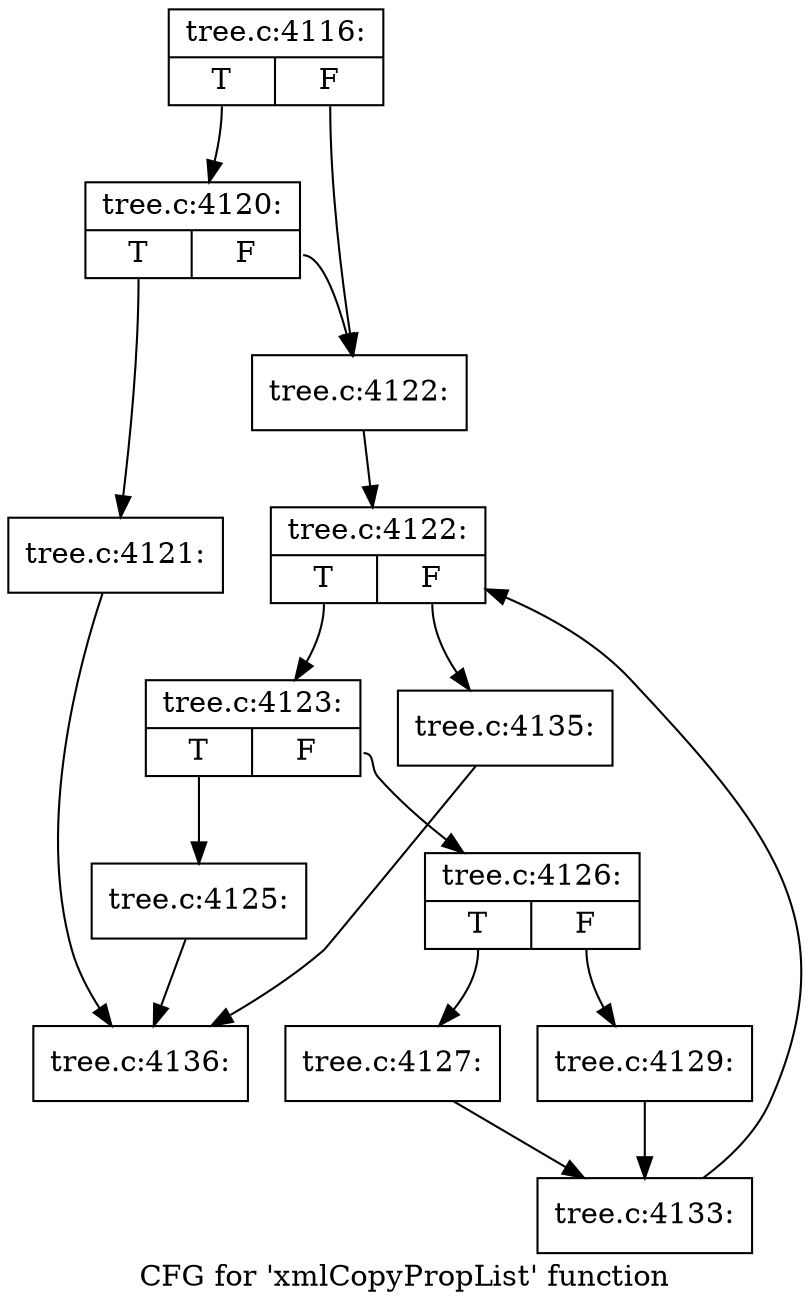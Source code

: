 digraph "CFG for 'xmlCopyPropList' function" {
	label="CFG for 'xmlCopyPropList' function";

	Node0x449b4d0 [shape=record,label="{tree.c:4116:|{<s0>T|<s1>F}}"];
	Node0x449b4d0:s0 -> Node0x425aec0;
	Node0x449b4d0:s1 -> Node0x425ae70;
	Node0x425aec0 [shape=record,label="{tree.c:4120:|{<s0>T|<s1>F}}"];
	Node0x425aec0:s0 -> Node0x425ae20;
	Node0x425aec0:s1 -> Node0x425ae70;
	Node0x425ae20 [shape=record,label="{tree.c:4121:}"];
	Node0x425ae20 -> Node0x449b720;
	Node0x425ae70 [shape=record,label="{tree.c:4122:}"];
	Node0x425ae70 -> Node0x449daf0;
	Node0x449daf0 [shape=record,label="{tree.c:4122:|{<s0>T|<s1>F}}"];
	Node0x449daf0:s0 -> Node0x449dee0;
	Node0x449daf0:s1 -> Node0x449dd10;
	Node0x449dee0 [shape=record,label="{tree.c:4123:|{<s0>T|<s1>F}}"];
	Node0x449dee0:s0 -> Node0x449e290;
	Node0x449dee0:s1 -> Node0x449e2e0;
	Node0x449e290 [shape=record,label="{tree.c:4125:}"];
	Node0x449e290 -> Node0x449b720;
	Node0x449e2e0 [shape=record,label="{tree.c:4126:|{<s0>T|<s1>F}}"];
	Node0x449e2e0:s0 -> Node0x449e740;
	Node0x449e2e0:s1 -> Node0x449e7e0;
	Node0x449e740 [shape=record,label="{tree.c:4127:}"];
	Node0x449e740 -> Node0x449e790;
	Node0x449e7e0 [shape=record,label="{tree.c:4129:}"];
	Node0x449e7e0 -> Node0x449e790;
	Node0x449e790 [shape=record,label="{tree.c:4133:}"];
	Node0x449e790 -> Node0x449daf0;
	Node0x449dd10 [shape=record,label="{tree.c:4135:}"];
	Node0x449dd10 -> Node0x449b720;
	Node0x449b720 [shape=record,label="{tree.c:4136:}"];
}
